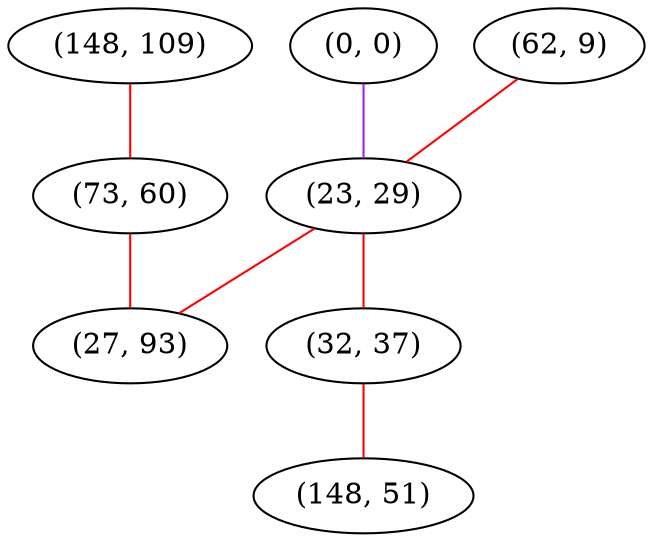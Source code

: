 graph "" {
"(148, 109)";
"(0, 0)";
"(62, 9)";
"(23, 29)";
"(73, 60)";
"(32, 37)";
"(148, 51)";
"(27, 93)";
"(148, 109)" -- "(73, 60)"  [color=red, key=0, weight=1];
"(0, 0)" -- "(23, 29)"  [color=purple, key=0, weight=4];
"(62, 9)" -- "(23, 29)"  [color=red, key=0, weight=1];
"(23, 29)" -- "(32, 37)"  [color=red, key=0, weight=1];
"(23, 29)" -- "(27, 93)"  [color=red, key=0, weight=1];
"(73, 60)" -- "(27, 93)"  [color=red, key=0, weight=1];
"(32, 37)" -- "(148, 51)"  [color=red, key=0, weight=1];
}
